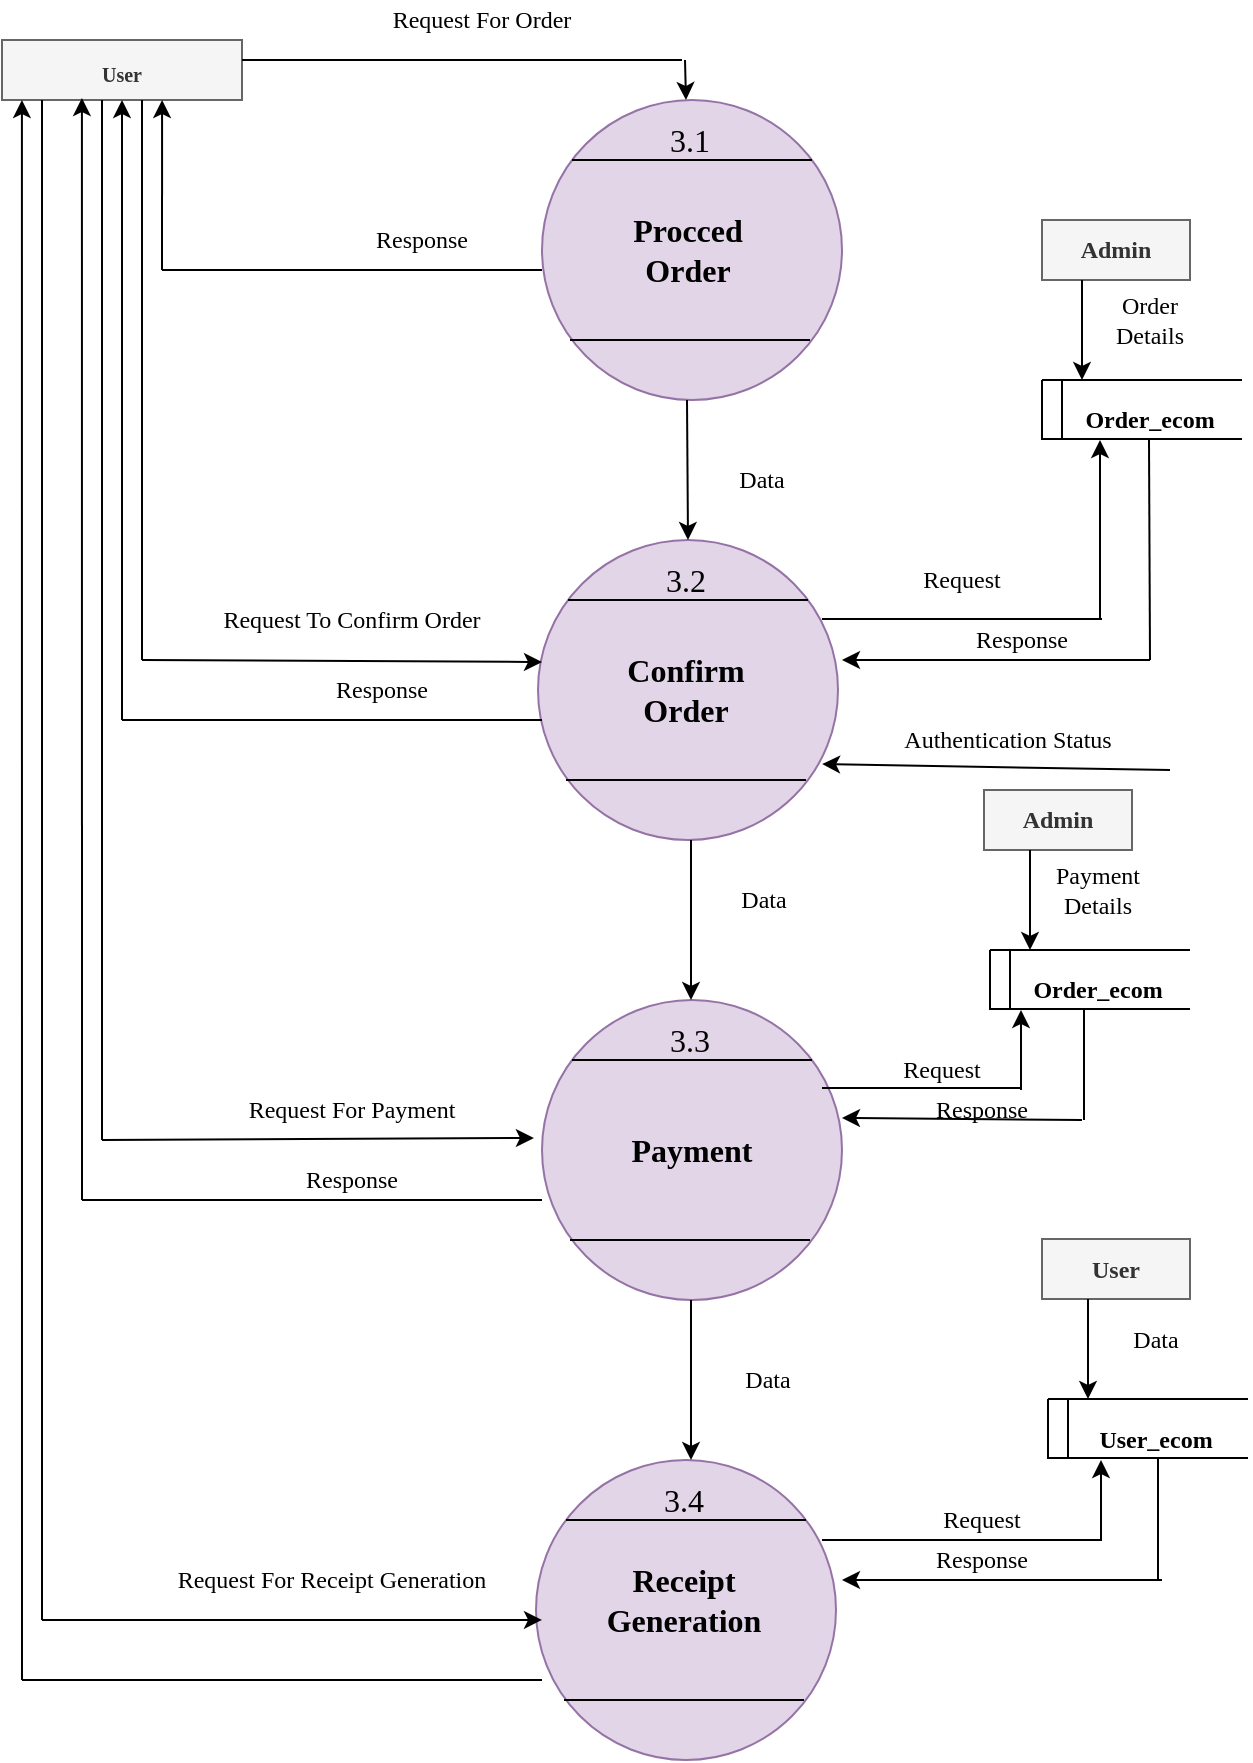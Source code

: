 <mxfile version="13.7.9" type="device"><diagram id="fUev6tvq6U85jCbuSiQ4" name="Page-1"><mxGraphModel dx="862" dy="492" grid="1" gridSize="10" guides="1" tooltips="1" connect="1" arrows="1" fold="1" page="1" pageScale="1" pageWidth="827" pageHeight="1169" math="0" shadow="0"><root><mxCell id="0"/><mxCell id="1" parent="0"/><mxCell id="FOiw-wIb_kfj3p3Rlzyc-2" value="" style="ellipse;whiteSpace=wrap;html=1;aspect=fixed;fillColor=#e1d5e7;strokeColor=#9673a6;" parent="1" vertex="1"><mxGeometry x="350" y="120" width="150" height="150" as="geometry"/></mxCell><mxCell id="FOiw-wIb_kfj3p3Rlzyc-6" value="" style="endArrow=none;html=1;" parent="1" edge="1"><mxGeometry width="50" height="50" relative="1" as="geometry"><mxPoint x="365" y="150" as="sourcePoint"/><mxPoint x="485" y="150" as="targetPoint"/></mxGeometry></mxCell><mxCell id="FOiw-wIb_kfj3p3Rlzyc-7" value="" style="endArrow=none;html=1;" parent="1" edge="1"><mxGeometry width="50" height="50" relative="1" as="geometry"><mxPoint x="364" y="240" as="sourcePoint"/><mxPoint x="484" y="240" as="targetPoint"/></mxGeometry></mxCell><mxCell id="FOiw-wIb_kfj3p3Rlzyc-8" value="3.1" style="text;html=1;strokeColor=none;fillColor=none;align=center;verticalAlign=middle;whiteSpace=wrap;rounded=0;fontSize=16;fontFamily=Lucida Console;" parent="1" vertex="1"><mxGeometry x="404" y="130" width="40" height="20" as="geometry"/></mxCell><mxCell id="FOiw-wIb_kfj3p3Rlzyc-9" value="" style="ellipse;whiteSpace=wrap;html=1;aspect=fixed;fillColor=#e1d5e7;strokeColor=#9673a6;" parent="1" vertex="1"><mxGeometry x="348" y="340" width="150" height="150" as="geometry"/></mxCell><mxCell id="FOiw-wIb_kfj3p3Rlzyc-10" value="" style="endArrow=none;html=1;" parent="1" edge="1"><mxGeometry width="50" height="50" relative="1" as="geometry"><mxPoint x="363" y="370" as="sourcePoint"/><mxPoint x="483" y="370" as="targetPoint"/></mxGeometry></mxCell><mxCell id="FOiw-wIb_kfj3p3Rlzyc-11" value="" style="endArrow=none;html=1;" parent="1" edge="1"><mxGeometry width="50" height="50" relative="1" as="geometry"><mxPoint x="362" y="460" as="sourcePoint"/><mxPoint x="482" y="460" as="targetPoint"/></mxGeometry></mxCell><mxCell id="FOiw-wIb_kfj3p3Rlzyc-12" value="3.2" style="text;html=1;strokeColor=none;fillColor=none;align=center;verticalAlign=middle;whiteSpace=wrap;rounded=0;fontSize=16;fontFamily=Lucida Console;" parent="1" vertex="1"><mxGeometry x="402" y="350" width="40" height="20" as="geometry"/></mxCell><mxCell id="FOiw-wIb_kfj3p3Rlzyc-13" value="" style="ellipse;whiteSpace=wrap;html=1;aspect=fixed;fillColor=#e1d5e7;strokeColor=#9673a6;" parent="1" vertex="1"><mxGeometry x="350" y="570" width="150" height="150" as="geometry"/></mxCell><mxCell id="FOiw-wIb_kfj3p3Rlzyc-14" value="" style="endArrow=none;html=1;" parent="1" edge="1"><mxGeometry width="50" height="50" relative="1" as="geometry"><mxPoint x="365" y="600" as="sourcePoint"/><mxPoint x="485" y="600" as="targetPoint"/></mxGeometry></mxCell><mxCell id="FOiw-wIb_kfj3p3Rlzyc-15" value="" style="endArrow=none;html=1;" parent="1" edge="1"><mxGeometry width="50" height="50" relative="1" as="geometry"><mxPoint x="364" y="690" as="sourcePoint"/><mxPoint x="484" y="690" as="targetPoint"/></mxGeometry></mxCell><mxCell id="FOiw-wIb_kfj3p3Rlzyc-16" value="3.3" style="text;html=1;strokeColor=none;fillColor=none;align=center;verticalAlign=middle;whiteSpace=wrap;rounded=0;fontSize=16;fontFamily=Lucida Console;" parent="1" vertex="1"><mxGeometry x="404" y="580" width="40" height="20" as="geometry"/></mxCell><mxCell id="FOiw-wIb_kfj3p3Rlzyc-17" value="" style="ellipse;whiteSpace=wrap;html=1;aspect=fixed;fillColor=#e1d5e7;strokeColor=#9673a6;" parent="1" vertex="1"><mxGeometry x="347" y="800" width="150" height="150" as="geometry"/></mxCell><mxCell id="FOiw-wIb_kfj3p3Rlzyc-18" value="" style="endArrow=none;html=1;" parent="1" edge="1"><mxGeometry width="50" height="50" relative="1" as="geometry"><mxPoint x="362" y="830" as="sourcePoint"/><mxPoint x="482" y="830" as="targetPoint"/></mxGeometry></mxCell><mxCell id="FOiw-wIb_kfj3p3Rlzyc-19" value="" style="endArrow=none;html=1;" parent="1" edge="1"><mxGeometry width="50" height="50" relative="1" as="geometry"><mxPoint x="361" y="920" as="sourcePoint"/><mxPoint x="481" y="920" as="targetPoint"/></mxGeometry></mxCell><mxCell id="FOiw-wIb_kfj3p3Rlzyc-20" value="3.4" style="text;html=1;strokeColor=none;fillColor=none;align=center;verticalAlign=middle;whiteSpace=wrap;rounded=0;fontSize=16;fontFamily=Lucida Console;" parent="1" vertex="1"><mxGeometry x="401" y="810" width="40" height="20" as="geometry"/></mxCell><mxCell id="FOiw-wIb_kfj3p3Rlzyc-21" value="Procced&lt;br&gt;Order" style="text;html=1;strokeColor=none;fillColor=none;align=center;verticalAlign=middle;whiteSpace=wrap;rounded=0;fontFamily=Lucida Console;fontSize=16;fontStyle=1" parent="1" vertex="1"><mxGeometry x="403" y="185" width="40" height="20" as="geometry"/></mxCell><mxCell id="FOiw-wIb_kfj3p3Rlzyc-23" value="Confirm&lt;br&gt;Order" style="text;html=1;strokeColor=none;fillColor=none;align=center;verticalAlign=middle;whiteSpace=wrap;rounded=0;fontFamily=Lucida Console;fontSize=16;fontStyle=1" parent="1" vertex="1"><mxGeometry x="402" y="405" width="40" height="20" as="geometry"/></mxCell><mxCell id="FOiw-wIb_kfj3p3Rlzyc-24" value="Payment" style="text;html=1;strokeColor=none;fillColor=none;align=center;verticalAlign=middle;whiteSpace=wrap;rounded=0;fontFamily=Lucida Console;fontSize=16;fontStyle=1" parent="1" vertex="1"><mxGeometry x="405" y="635" width="40" height="20" as="geometry"/></mxCell><mxCell id="FOiw-wIb_kfj3p3Rlzyc-25" value="Receipt&lt;br&gt;Generation" style="text;html=1;strokeColor=none;fillColor=none;align=center;verticalAlign=middle;whiteSpace=wrap;rounded=0;fontFamily=Lucida Console;fontSize=16;fontStyle=1" parent="1" vertex="1"><mxGeometry x="401" y="860" width="40" height="20" as="geometry"/></mxCell><mxCell id="FOiw-wIb_kfj3p3Rlzyc-26" value="&lt;font size=&quot;1&quot;&gt;&lt;b&gt;User&lt;/b&gt;&lt;/font&gt;" style="rounded=0;whiteSpace=wrap;html=1;fontFamily=Lucida Console;fontSize=16;fillColor=#f5f5f5;strokeColor=#666666;fontColor=#333333;" parent="1" vertex="1"><mxGeometry x="80" y="90" width="120" height="30" as="geometry"/></mxCell><mxCell id="FOiw-wIb_kfj3p3Rlzyc-27" value="" style="endArrow=classic;html=1;fontFamily=Lucida Console;fontSize=16;" parent="1" edge="1"><mxGeometry width="50" height="50" relative="1" as="geometry"><mxPoint x="421.5" y="100" as="sourcePoint"/><mxPoint x="422" y="120" as="targetPoint"/></mxGeometry></mxCell><mxCell id="FOiw-wIb_kfj3p3Rlzyc-28" value="" style="endArrow=none;html=1;fontFamily=Lucida Console;fontSize=16;" parent="1" edge="1"><mxGeometry width="50" height="50" relative="1" as="geometry"><mxPoint x="200" y="100" as="sourcePoint"/><mxPoint x="420" y="100" as="targetPoint"/></mxGeometry></mxCell><mxCell id="FOiw-wIb_kfj3p3Rlzyc-29" value="" style="endArrow=classic;html=1;fontFamily=Lucida Console;fontSize=16;entryX=0.5;entryY=0;entryDx=0;entryDy=0;" parent="1" target="FOiw-wIb_kfj3p3Rlzyc-9" edge="1"><mxGeometry width="50" height="50" relative="1" as="geometry"><mxPoint x="422.5" y="270" as="sourcePoint"/><mxPoint x="423" y="330" as="targetPoint"/></mxGeometry></mxCell><mxCell id="FOiw-wIb_kfj3p3Rlzyc-30" value="" style="endArrow=classic;html=1;fontFamily=Lucida Console;fontSize=16;" parent="1" edge="1"><mxGeometry width="50" height="50" relative="1" as="geometry"><mxPoint x="424.5" y="490" as="sourcePoint"/><mxPoint x="424.5" y="570" as="targetPoint"/></mxGeometry></mxCell><mxCell id="FOiw-wIb_kfj3p3Rlzyc-31" value="" style="endArrow=classic;html=1;fontFamily=Lucida Console;fontSize=16;" parent="1" edge="1"><mxGeometry width="50" height="50" relative="1" as="geometry"><mxPoint x="424.5" y="720" as="sourcePoint"/><mxPoint x="424.5" y="800" as="targetPoint"/></mxGeometry></mxCell><mxCell id="FOiw-wIb_kfj3p3Rlzyc-34" value="" style="endArrow=none;html=1;fontFamily=Lucida Console;fontSize=16;" parent="1" edge="1"><mxGeometry width="50" height="50" relative="1" as="geometry"><mxPoint x="350" y="205" as="sourcePoint"/><mxPoint x="160" y="205" as="targetPoint"/></mxGeometry></mxCell><mxCell id="FOiw-wIb_kfj3p3Rlzyc-35" value="" style="endArrow=classic;html=1;fontFamily=Lucida Console;fontSize=16;entryX=0.667;entryY=1;entryDx=0;entryDy=0;entryPerimeter=0;" parent="1" target="FOiw-wIb_kfj3p3Rlzyc-26" edge="1"><mxGeometry width="50" height="50" relative="1" as="geometry"><mxPoint x="160" y="205" as="sourcePoint"/><mxPoint x="210" y="155" as="targetPoint"/></mxGeometry></mxCell><mxCell id="FOiw-wIb_kfj3p3Rlzyc-36" value="Request For Order" style="text;html=1;strokeColor=none;fillColor=none;align=center;verticalAlign=middle;whiteSpace=wrap;rounded=0;fontFamily=Lucida Console;fontSize=12;" parent="1" vertex="1"><mxGeometry x="250" y="70" width="140" height="20" as="geometry"/></mxCell><mxCell id="FOiw-wIb_kfj3p3Rlzyc-37" value="Response" style="text;html=1;strokeColor=none;fillColor=none;align=center;verticalAlign=middle;whiteSpace=wrap;rounded=0;fontFamily=Lucida Console;fontSize=12;" parent="1" vertex="1"><mxGeometry x="270" y="180" width="40" height="20" as="geometry"/></mxCell><mxCell id="FOiw-wIb_kfj3p3Rlzyc-38" value="" style="endArrow=none;html=1;fontFamily=Lucida Console;fontSize=12;" parent="1" edge="1"><mxGeometry width="50" height="50" relative="1" as="geometry"><mxPoint x="150" y="400" as="sourcePoint"/><mxPoint x="150" y="120" as="targetPoint"/></mxGeometry></mxCell><mxCell id="FOiw-wIb_kfj3p3Rlzyc-39" value="" style="endArrow=classic;html=1;fontFamily=Lucida Console;fontSize=12;" parent="1" edge="1"><mxGeometry width="50" height="50" relative="1" as="geometry"><mxPoint x="150" y="400" as="sourcePoint"/><mxPoint x="350" y="401" as="targetPoint"/></mxGeometry></mxCell><mxCell id="FOiw-wIb_kfj3p3Rlzyc-40" value="Request To Confirm Order" style="text;html=1;strokeColor=none;fillColor=none;align=center;verticalAlign=middle;whiteSpace=wrap;rounded=0;fontFamily=Lucida Console;fontSize=12;" parent="1" vertex="1"><mxGeometry x="180" y="370" width="150" height="20" as="geometry"/></mxCell><mxCell id="FOiw-wIb_kfj3p3Rlzyc-41" value="" style="endArrow=none;html=1;fontFamily=Lucida Console;fontSize=12;" parent="1" edge="1"><mxGeometry width="50" height="50" relative="1" as="geometry"><mxPoint x="140" y="430" as="sourcePoint"/><mxPoint x="350" y="430" as="targetPoint"/></mxGeometry></mxCell><mxCell id="FOiw-wIb_kfj3p3Rlzyc-42" value="" style="endArrow=classic;html=1;fontFamily=Lucida Console;fontSize=12;entryX=0.5;entryY=1;entryDx=0;entryDy=0;" parent="1" target="FOiw-wIb_kfj3p3Rlzyc-26" edge="1"><mxGeometry width="50" height="50" relative="1" as="geometry"><mxPoint x="140" y="430" as="sourcePoint"/><mxPoint x="190" y="380" as="targetPoint"/></mxGeometry></mxCell><mxCell id="FOiw-wIb_kfj3p3Rlzyc-44" value="Response" style="text;html=1;strokeColor=none;fillColor=none;align=center;verticalAlign=middle;whiteSpace=wrap;rounded=0;fontFamily=Lucida Console;fontSize=12;" parent="1" vertex="1"><mxGeometry x="250" y="405" width="40" height="20" as="geometry"/></mxCell><mxCell id="FOiw-wIb_kfj3p3Rlzyc-45" value="" style="endArrow=none;html=1;fontFamily=Lucida Console;fontSize=12;" parent="1" edge="1"><mxGeometry width="50" height="50" relative="1" as="geometry"><mxPoint x="130" y="640" as="sourcePoint"/><mxPoint x="130" y="120" as="targetPoint"/></mxGeometry></mxCell><mxCell id="FOiw-wIb_kfj3p3Rlzyc-47" value="" style="endArrow=classic;html=1;fontFamily=Lucida Console;fontSize=12;entryX=-0.027;entryY=0.46;entryDx=0;entryDy=0;entryPerimeter=0;" parent="1" target="FOiw-wIb_kfj3p3Rlzyc-13" edge="1"><mxGeometry width="50" height="50" relative="1" as="geometry"><mxPoint x="130" y="640" as="sourcePoint"/><mxPoint x="340" y="640" as="targetPoint"/></mxGeometry></mxCell><mxCell id="FOiw-wIb_kfj3p3Rlzyc-49" value="Request For Payment" style="text;html=1;strokeColor=none;fillColor=none;align=center;verticalAlign=middle;whiteSpace=wrap;rounded=0;fontFamily=Lucida Console;fontSize=12;" parent="1" vertex="1"><mxGeometry x="185" y="615" width="140" height="20" as="geometry"/></mxCell><mxCell id="FOiw-wIb_kfj3p3Rlzyc-50" value="" style="endArrow=none;html=1;fontFamily=Lucida Console;fontSize=12;" parent="1" edge="1"><mxGeometry width="50" height="50" relative="1" as="geometry"><mxPoint x="120" y="670" as="sourcePoint"/><mxPoint x="350" y="670" as="targetPoint"/></mxGeometry></mxCell><mxCell id="FOiw-wIb_kfj3p3Rlzyc-51" value="" style="endArrow=classic;html=1;fontFamily=Lucida Console;fontSize=12;entryX=0.333;entryY=0.967;entryDx=0;entryDy=0;entryPerimeter=0;" parent="1" target="FOiw-wIb_kfj3p3Rlzyc-26" edge="1"><mxGeometry width="50" height="50" relative="1" as="geometry"><mxPoint x="120" y="670" as="sourcePoint"/><mxPoint x="170" y="620" as="targetPoint"/></mxGeometry></mxCell><mxCell id="FOiw-wIb_kfj3p3Rlzyc-52" value="Response" style="text;html=1;strokeColor=none;fillColor=none;align=center;verticalAlign=middle;whiteSpace=wrap;rounded=0;fontFamily=Lucida Console;fontSize=12;" parent="1" vertex="1"><mxGeometry x="235" y="650" width="40" height="20" as="geometry"/></mxCell><mxCell id="FOiw-wIb_kfj3p3Rlzyc-53" value="" style="endArrow=none;html=1;fontFamily=Lucida Console;fontSize=12;" parent="1" edge="1"><mxGeometry width="50" height="50" relative="1" as="geometry"><mxPoint x="100" y="880" as="sourcePoint"/><mxPoint x="100" y="120" as="targetPoint"/></mxGeometry></mxCell><mxCell id="FOiw-wIb_kfj3p3Rlzyc-54" value="" style="endArrow=classic;html=1;fontFamily=Lucida Console;fontSize=12;entryX=0.02;entryY=0.533;entryDx=0;entryDy=0;entryPerimeter=0;" parent="1" target="FOiw-wIb_kfj3p3Rlzyc-17" edge="1"><mxGeometry width="50" height="50" relative="1" as="geometry"><mxPoint x="100" y="880" as="sourcePoint"/><mxPoint x="340" y="880" as="targetPoint"/></mxGeometry></mxCell><mxCell id="FOiw-wIb_kfj3p3Rlzyc-55" value="Request For Receipt Generation" style="text;html=1;strokeColor=none;fillColor=none;align=center;verticalAlign=middle;whiteSpace=wrap;rounded=0;fontFamily=Lucida Console;fontSize=12;" parent="1" vertex="1"><mxGeometry x="165" y="850" width="160" height="20" as="geometry"/></mxCell><mxCell id="FOiw-wIb_kfj3p3Rlzyc-56" value="" style="endArrow=none;html=1;fontFamily=Lucida Console;fontSize=12;" parent="1" edge="1"><mxGeometry width="50" height="50" relative="1" as="geometry"><mxPoint x="90" y="910" as="sourcePoint"/><mxPoint x="350" y="910" as="targetPoint"/></mxGeometry></mxCell><mxCell id="FOiw-wIb_kfj3p3Rlzyc-57" value="" style="endArrow=classic;html=1;fontFamily=Lucida Console;fontSize=12;entryX=0.083;entryY=1;entryDx=0;entryDy=0;entryPerimeter=0;" parent="1" target="FOiw-wIb_kfj3p3Rlzyc-26" edge="1"><mxGeometry width="50" height="50" relative="1" as="geometry"><mxPoint x="90" y="910" as="sourcePoint"/><mxPoint x="140" y="860" as="targetPoint"/></mxGeometry></mxCell><mxCell id="FOiw-wIb_kfj3p3Rlzyc-58" value="Data" style="text;html=1;strokeColor=none;fillColor=none;align=center;verticalAlign=middle;whiteSpace=wrap;rounded=0;fontFamily=Lucida Console;fontSize=12;" parent="1" vertex="1"><mxGeometry x="440" y="300" width="40" height="20" as="geometry"/></mxCell><mxCell id="FOiw-wIb_kfj3p3Rlzyc-59" value="Data" style="text;html=1;strokeColor=none;fillColor=none;align=center;verticalAlign=middle;whiteSpace=wrap;rounded=0;fontFamily=Lucida Console;fontSize=12;" parent="1" vertex="1"><mxGeometry x="441" y="510" width="40" height="20" as="geometry"/></mxCell><mxCell id="FOiw-wIb_kfj3p3Rlzyc-60" value="Data" style="text;html=1;strokeColor=none;fillColor=none;align=center;verticalAlign=middle;whiteSpace=wrap;rounded=0;fontFamily=Lucida Console;fontSize=12;" parent="1" vertex="1"><mxGeometry x="443" y="750" width="40" height="20" as="geometry"/></mxCell><mxCell id="oLMfrcoglWWQYTRC4Yzn-9" value="" style="endArrow=classic;html=1;entryX=0.947;entryY=0.747;entryDx=0;entryDy=0;entryPerimeter=0;" parent="1" target="FOiw-wIb_kfj3p3Rlzyc-9" edge="1"><mxGeometry width="50" height="50" relative="1" as="geometry"><mxPoint x="664" y="455" as="sourcePoint"/><mxPoint x="710" y="405" as="targetPoint"/></mxGeometry></mxCell><mxCell id="oLMfrcoglWWQYTRC4Yzn-15" value="&lt;font face=&quot;Lucida Console&quot;&gt;Authentication Status&lt;/font&gt;" style="text;html=1;strokeColor=none;fillColor=none;align=center;verticalAlign=middle;whiteSpace=wrap;rounded=0;" parent="1" vertex="1"><mxGeometry x="483" y="430" width="200" height="20" as="geometry"/></mxCell><mxCell id="oLMfrcoglWWQYTRC4Yzn-18" value="&lt;b&gt;Admin&lt;/b&gt;" style="rounded=0;whiteSpace=wrap;html=1;fillColor=#f5f5f5;strokeColor=#666666;fontColor=#333333;fontFamily=Lucida Console;" parent="1" vertex="1"><mxGeometry x="600" y="180" width="74" height="30" as="geometry"/></mxCell><mxCell id="oLMfrcoglWWQYTRC4Yzn-19" value="" style="endArrow=none;html=1;fontFamily=Lucida Console;" parent="1" edge="1"><mxGeometry width="50" height="50" relative="1" as="geometry"><mxPoint x="600" y="260" as="sourcePoint"/><mxPoint x="700" y="260" as="targetPoint"/></mxGeometry></mxCell><mxCell id="oLMfrcoglWWQYTRC4Yzn-20" value="" style="endArrow=none;html=1;fontFamily=Lucida Console;" parent="1" edge="1"><mxGeometry width="50" height="50" relative="1" as="geometry"><mxPoint x="600" y="289.5" as="sourcePoint"/><mxPoint x="700" y="289.5" as="targetPoint"/></mxGeometry></mxCell><mxCell id="oLMfrcoglWWQYTRC4Yzn-21" value="" style="endArrow=none;html=1;fontFamily=Lucida Console;" parent="1" edge="1"><mxGeometry width="50" height="50" relative="1" as="geometry"><mxPoint x="600" y="290" as="sourcePoint"/><mxPoint x="600" y="260" as="targetPoint"/></mxGeometry></mxCell><mxCell id="oLMfrcoglWWQYTRC4Yzn-22" value="" style="endArrow=none;html=1;fontFamily=Lucida Console;" parent="1" edge="1"><mxGeometry width="50" height="50" relative="1" as="geometry"><mxPoint x="610" y="290" as="sourcePoint"/><mxPoint x="610" y="260" as="targetPoint"/></mxGeometry></mxCell><mxCell id="oLMfrcoglWWQYTRC4Yzn-23" value="Order_ecom" style="text;html=1;strokeColor=none;fillColor=none;align=center;verticalAlign=middle;whiteSpace=wrap;rounded=0;fontFamily=Lucida Console;fontStyle=1" parent="1" vertex="1"><mxGeometry x="634" y="270" width="40" height="20" as="geometry"/></mxCell><mxCell id="oLMfrcoglWWQYTRC4Yzn-24" value="" style="endArrow=classic;html=1;fontFamily=Lucida Console;" parent="1" edge="1"><mxGeometry width="50" height="50" relative="1" as="geometry"><mxPoint x="620" y="210" as="sourcePoint"/><mxPoint x="620" y="260" as="targetPoint"/></mxGeometry></mxCell><mxCell id="oLMfrcoglWWQYTRC4Yzn-25" value="Order&lt;br&gt;Details" style="text;html=1;strokeColor=none;fillColor=none;align=center;verticalAlign=middle;whiteSpace=wrap;rounded=0;fontFamily=Lucida Console;" parent="1" vertex="1"><mxGeometry x="634" y="220" width="40" height="20" as="geometry"/></mxCell><mxCell id="oLMfrcoglWWQYTRC4Yzn-27" value="" style="endArrow=none;html=1;fontFamily=Lucida Console;" parent="1" edge="1"><mxGeometry width="50" height="50" relative="1" as="geometry"><mxPoint x="490" y="379.5" as="sourcePoint"/><mxPoint x="630" y="379.5" as="targetPoint"/></mxGeometry></mxCell><mxCell id="oLMfrcoglWWQYTRC4Yzn-28" value="" style="endArrow=classic;html=1;fontFamily=Lucida Console;" parent="1" edge="1"><mxGeometry width="50" height="50" relative="1" as="geometry"><mxPoint x="629" y="380" as="sourcePoint"/><mxPoint x="629" y="290" as="targetPoint"/></mxGeometry></mxCell><mxCell id="oLMfrcoglWWQYTRC4Yzn-29" value="" style="endArrow=none;html=1;fontFamily=Lucida Console;" parent="1" edge="1"><mxGeometry width="50" height="50" relative="1" as="geometry"><mxPoint x="654" y="400" as="sourcePoint"/><mxPoint x="653.5" y="290" as="targetPoint"/></mxGeometry></mxCell><mxCell id="oLMfrcoglWWQYTRC4Yzn-30" value="" style="endArrow=classic;html=1;fontFamily=Lucida Console;" parent="1" edge="1"><mxGeometry width="50" height="50" relative="1" as="geometry"><mxPoint x="654" y="400" as="sourcePoint"/><mxPoint x="500" y="400" as="targetPoint"/></mxGeometry></mxCell><mxCell id="oLMfrcoglWWQYTRC4Yzn-33" value="Response" style="text;html=1;strokeColor=none;fillColor=none;align=center;verticalAlign=middle;whiteSpace=wrap;rounded=0;fontFamily=Lucida Console;fontSize=12;" parent="1" vertex="1"><mxGeometry x="570" y="380" width="40" height="20" as="geometry"/></mxCell><mxCell id="oLMfrcoglWWQYTRC4Yzn-34" value="Request" style="text;html=1;strokeColor=none;fillColor=none;align=center;verticalAlign=middle;whiteSpace=wrap;rounded=0;fontFamily=Lucida Console;" parent="1" vertex="1"><mxGeometry x="540" y="350" width="40" height="20" as="geometry"/></mxCell><mxCell id="oLMfrcoglWWQYTRC4Yzn-35" value="&lt;b&gt;Admin&lt;/b&gt;" style="rounded=0;whiteSpace=wrap;html=1;fillColor=#f5f5f5;strokeColor=#666666;fontColor=#333333;fontFamily=Lucida Console;" parent="1" vertex="1"><mxGeometry x="571" y="465" width="74" height="30" as="geometry"/></mxCell><mxCell id="oLMfrcoglWWQYTRC4Yzn-36" value="" style="endArrow=none;html=1;fontFamily=Lucida Console;" parent="1" edge="1"><mxGeometry width="50" height="50" relative="1" as="geometry"><mxPoint x="574" y="545" as="sourcePoint"/><mxPoint x="674" y="545" as="targetPoint"/></mxGeometry></mxCell><mxCell id="oLMfrcoglWWQYTRC4Yzn-37" value="" style="endArrow=none;html=1;fontFamily=Lucida Console;" parent="1" edge="1"><mxGeometry width="50" height="50" relative="1" as="geometry"><mxPoint x="574" y="574.5" as="sourcePoint"/><mxPoint x="674" y="574.5" as="targetPoint"/></mxGeometry></mxCell><mxCell id="oLMfrcoglWWQYTRC4Yzn-38" value="" style="endArrow=none;html=1;fontFamily=Lucida Console;" parent="1" edge="1"><mxGeometry width="50" height="50" relative="1" as="geometry"><mxPoint x="574" y="575" as="sourcePoint"/><mxPoint x="574" y="545" as="targetPoint"/></mxGeometry></mxCell><mxCell id="oLMfrcoglWWQYTRC4Yzn-39" value="" style="endArrow=none;html=1;fontFamily=Lucida Console;" parent="1" edge="1"><mxGeometry width="50" height="50" relative="1" as="geometry"><mxPoint x="584" y="575" as="sourcePoint"/><mxPoint x="584" y="545" as="targetPoint"/></mxGeometry></mxCell><mxCell id="oLMfrcoglWWQYTRC4Yzn-40" value="Order_ecom" style="text;html=1;strokeColor=none;fillColor=none;align=center;verticalAlign=middle;whiteSpace=wrap;rounded=0;fontFamily=Lucida Console;fontStyle=1" parent="1" vertex="1"><mxGeometry x="608" y="555" width="40" height="20" as="geometry"/></mxCell><mxCell id="oLMfrcoglWWQYTRC4Yzn-41" value="" style="endArrow=classic;html=1;fontFamily=Lucida Console;" parent="1" edge="1"><mxGeometry width="50" height="50" relative="1" as="geometry"><mxPoint x="594" y="495" as="sourcePoint"/><mxPoint x="594" y="545" as="targetPoint"/></mxGeometry></mxCell><mxCell id="oLMfrcoglWWQYTRC4Yzn-42" value="Payment&lt;br&gt;Details" style="text;html=1;strokeColor=none;fillColor=none;align=center;verticalAlign=middle;whiteSpace=wrap;rounded=0;fontFamily=Lucida Console;" parent="1" vertex="1"><mxGeometry x="608" y="505" width="40" height="20" as="geometry"/></mxCell><mxCell id="oLMfrcoglWWQYTRC4Yzn-43" value="" style="endArrow=none;html=1;fontFamily=Lucida Console;" parent="1" edge="1"><mxGeometry width="50" height="50" relative="1" as="geometry"><mxPoint x="490" y="614" as="sourcePoint"/><mxPoint x="590" y="614" as="targetPoint"/></mxGeometry></mxCell><mxCell id="oLMfrcoglWWQYTRC4Yzn-44" value="" style="endArrow=classic;html=1;fontFamily=Lucida Console;" parent="1" edge="1"><mxGeometry width="50" height="50" relative="1" as="geometry"><mxPoint x="589.5" y="615" as="sourcePoint"/><mxPoint x="589.5" y="575" as="targetPoint"/></mxGeometry></mxCell><mxCell id="oLMfrcoglWWQYTRC4Yzn-46" value="" style="endArrow=none;html=1;fontFamily=Lucida Console;" parent="1" edge="1"><mxGeometry width="50" height="50" relative="1" as="geometry"><mxPoint x="621" y="630" as="sourcePoint"/><mxPoint x="621" y="575" as="targetPoint"/></mxGeometry></mxCell><mxCell id="oLMfrcoglWWQYTRC4Yzn-54" value="" style="endArrow=classic;html=1;fontFamily=Lucida Console;entryX=1;entryY=0.393;entryDx=0;entryDy=0;entryPerimeter=0;" parent="1" target="FOiw-wIb_kfj3p3Rlzyc-13" edge="1"><mxGeometry width="50" height="50" relative="1" as="geometry"><mxPoint x="620" y="630" as="sourcePoint"/><mxPoint x="670" y="580" as="targetPoint"/></mxGeometry></mxCell><mxCell id="oLMfrcoglWWQYTRC4Yzn-55" value="Request" style="text;html=1;strokeColor=none;fillColor=none;align=center;verticalAlign=middle;whiteSpace=wrap;rounded=0;fontFamily=Lucida Console;" parent="1" vertex="1"><mxGeometry x="530" y="595" width="40" height="20" as="geometry"/></mxCell><mxCell id="oLMfrcoglWWQYTRC4Yzn-56" value="Response" style="text;html=1;strokeColor=none;fillColor=none;align=center;verticalAlign=middle;whiteSpace=wrap;rounded=0;fontFamily=Lucida Console;fontSize=12;" parent="1" vertex="1"><mxGeometry x="550" y="615" width="40" height="20" as="geometry"/></mxCell><mxCell id="oLMfrcoglWWQYTRC4Yzn-57" value="&lt;b&gt;User&lt;/b&gt;" style="rounded=0;whiteSpace=wrap;html=1;fillColor=#f5f5f5;strokeColor=#666666;fontColor=#333333;fontFamily=Lucida Console;" parent="1" vertex="1"><mxGeometry x="600" y="689.5" width="74" height="30" as="geometry"/></mxCell><mxCell id="oLMfrcoglWWQYTRC4Yzn-58" value="" style="endArrow=none;html=1;fontFamily=Lucida Console;" parent="1" edge="1"><mxGeometry width="50" height="50" relative="1" as="geometry"><mxPoint x="603" y="769.5" as="sourcePoint"/><mxPoint x="703" y="769.5" as="targetPoint"/></mxGeometry></mxCell><mxCell id="oLMfrcoglWWQYTRC4Yzn-59" value="" style="endArrow=none;html=1;fontFamily=Lucida Console;" parent="1" edge="1"><mxGeometry width="50" height="50" relative="1" as="geometry"><mxPoint x="603" y="799" as="sourcePoint"/><mxPoint x="703" y="799" as="targetPoint"/></mxGeometry></mxCell><mxCell id="oLMfrcoglWWQYTRC4Yzn-60" value="" style="endArrow=none;html=1;fontFamily=Lucida Console;" parent="1" edge="1"><mxGeometry width="50" height="50" relative="1" as="geometry"><mxPoint x="603" y="799.5" as="sourcePoint"/><mxPoint x="603" y="769.5" as="targetPoint"/></mxGeometry></mxCell><mxCell id="oLMfrcoglWWQYTRC4Yzn-61" value="" style="endArrow=none;html=1;fontFamily=Lucida Console;" parent="1" edge="1"><mxGeometry width="50" height="50" relative="1" as="geometry"><mxPoint x="613" y="799.5" as="sourcePoint"/><mxPoint x="613" y="769.5" as="targetPoint"/></mxGeometry></mxCell><mxCell id="oLMfrcoglWWQYTRC4Yzn-62" value="User_ecom" style="text;html=1;strokeColor=none;fillColor=none;align=center;verticalAlign=middle;whiteSpace=wrap;rounded=0;fontFamily=Lucida Console;fontStyle=1" parent="1" vertex="1"><mxGeometry x="637" y="779.5" width="40" height="20" as="geometry"/></mxCell><mxCell id="oLMfrcoglWWQYTRC4Yzn-63" value="" style="endArrow=classic;html=1;fontFamily=Lucida Console;" parent="1" edge="1"><mxGeometry width="50" height="50" relative="1" as="geometry"><mxPoint x="623" y="719.5" as="sourcePoint"/><mxPoint x="623" y="769.5" as="targetPoint"/></mxGeometry></mxCell><mxCell id="oLMfrcoglWWQYTRC4Yzn-64" value="Data" style="text;html=1;strokeColor=none;fillColor=none;align=center;verticalAlign=middle;whiteSpace=wrap;rounded=0;fontFamily=Lucida Console;" parent="1" vertex="1"><mxGeometry x="637" y="729.5" width="40" height="20" as="geometry"/></mxCell><mxCell id="oLMfrcoglWWQYTRC4Yzn-65" value="" style="endArrow=none;html=1;fontFamily=Lucida Console;" parent="1" edge="1"><mxGeometry width="50" height="50" relative="1" as="geometry"><mxPoint x="490" y="840" as="sourcePoint"/><mxPoint x="630" y="840" as="targetPoint"/></mxGeometry></mxCell><mxCell id="oLMfrcoglWWQYTRC4Yzn-66" value="" style="endArrow=classic;html=1;fontFamily=Lucida Console;" parent="1" edge="1"><mxGeometry width="50" height="50" relative="1" as="geometry"><mxPoint x="629.5" y="840" as="sourcePoint"/><mxPoint x="629.5" y="800" as="targetPoint"/></mxGeometry></mxCell><mxCell id="oLMfrcoglWWQYTRC4Yzn-67" value="" style="endArrow=none;html=1;fontFamily=Lucida Console;" parent="1" edge="1"><mxGeometry width="50" height="50" relative="1" as="geometry"><mxPoint x="658" y="860" as="sourcePoint"/><mxPoint x="658" y="799.5" as="targetPoint"/></mxGeometry></mxCell><mxCell id="oLMfrcoglWWQYTRC4Yzn-68" value="" style="endArrow=classic;html=1;fontFamily=Lucida Console;entryX=1.02;entryY=0.4;entryDx=0;entryDy=0;entryPerimeter=0;" parent="1" target="FOiw-wIb_kfj3p3Rlzyc-17" edge="1"><mxGeometry width="50" height="50" relative="1" as="geometry"><mxPoint x="660" y="860" as="sourcePoint"/><mxPoint x="710" y="810" as="targetPoint"/></mxGeometry></mxCell><mxCell id="oLMfrcoglWWQYTRC4Yzn-69" value="Request" style="text;html=1;strokeColor=none;fillColor=none;align=center;verticalAlign=middle;whiteSpace=wrap;rounded=0;fontFamily=Lucida Console;" parent="1" vertex="1"><mxGeometry x="550" y="820" width="40" height="20" as="geometry"/></mxCell><mxCell id="oLMfrcoglWWQYTRC4Yzn-70" value="Response" style="text;html=1;strokeColor=none;fillColor=none;align=center;verticalAlign=middle;whiteSpace=wrap;rounded=0;fontFamily=Lucida Console;fontSize=12;" parent="1" vertex="1"><mxGeometry x="550" y="840" width="40" height="20" as="geometry"/></mxCell></root></mxGraphModel></diagram></mxfile>